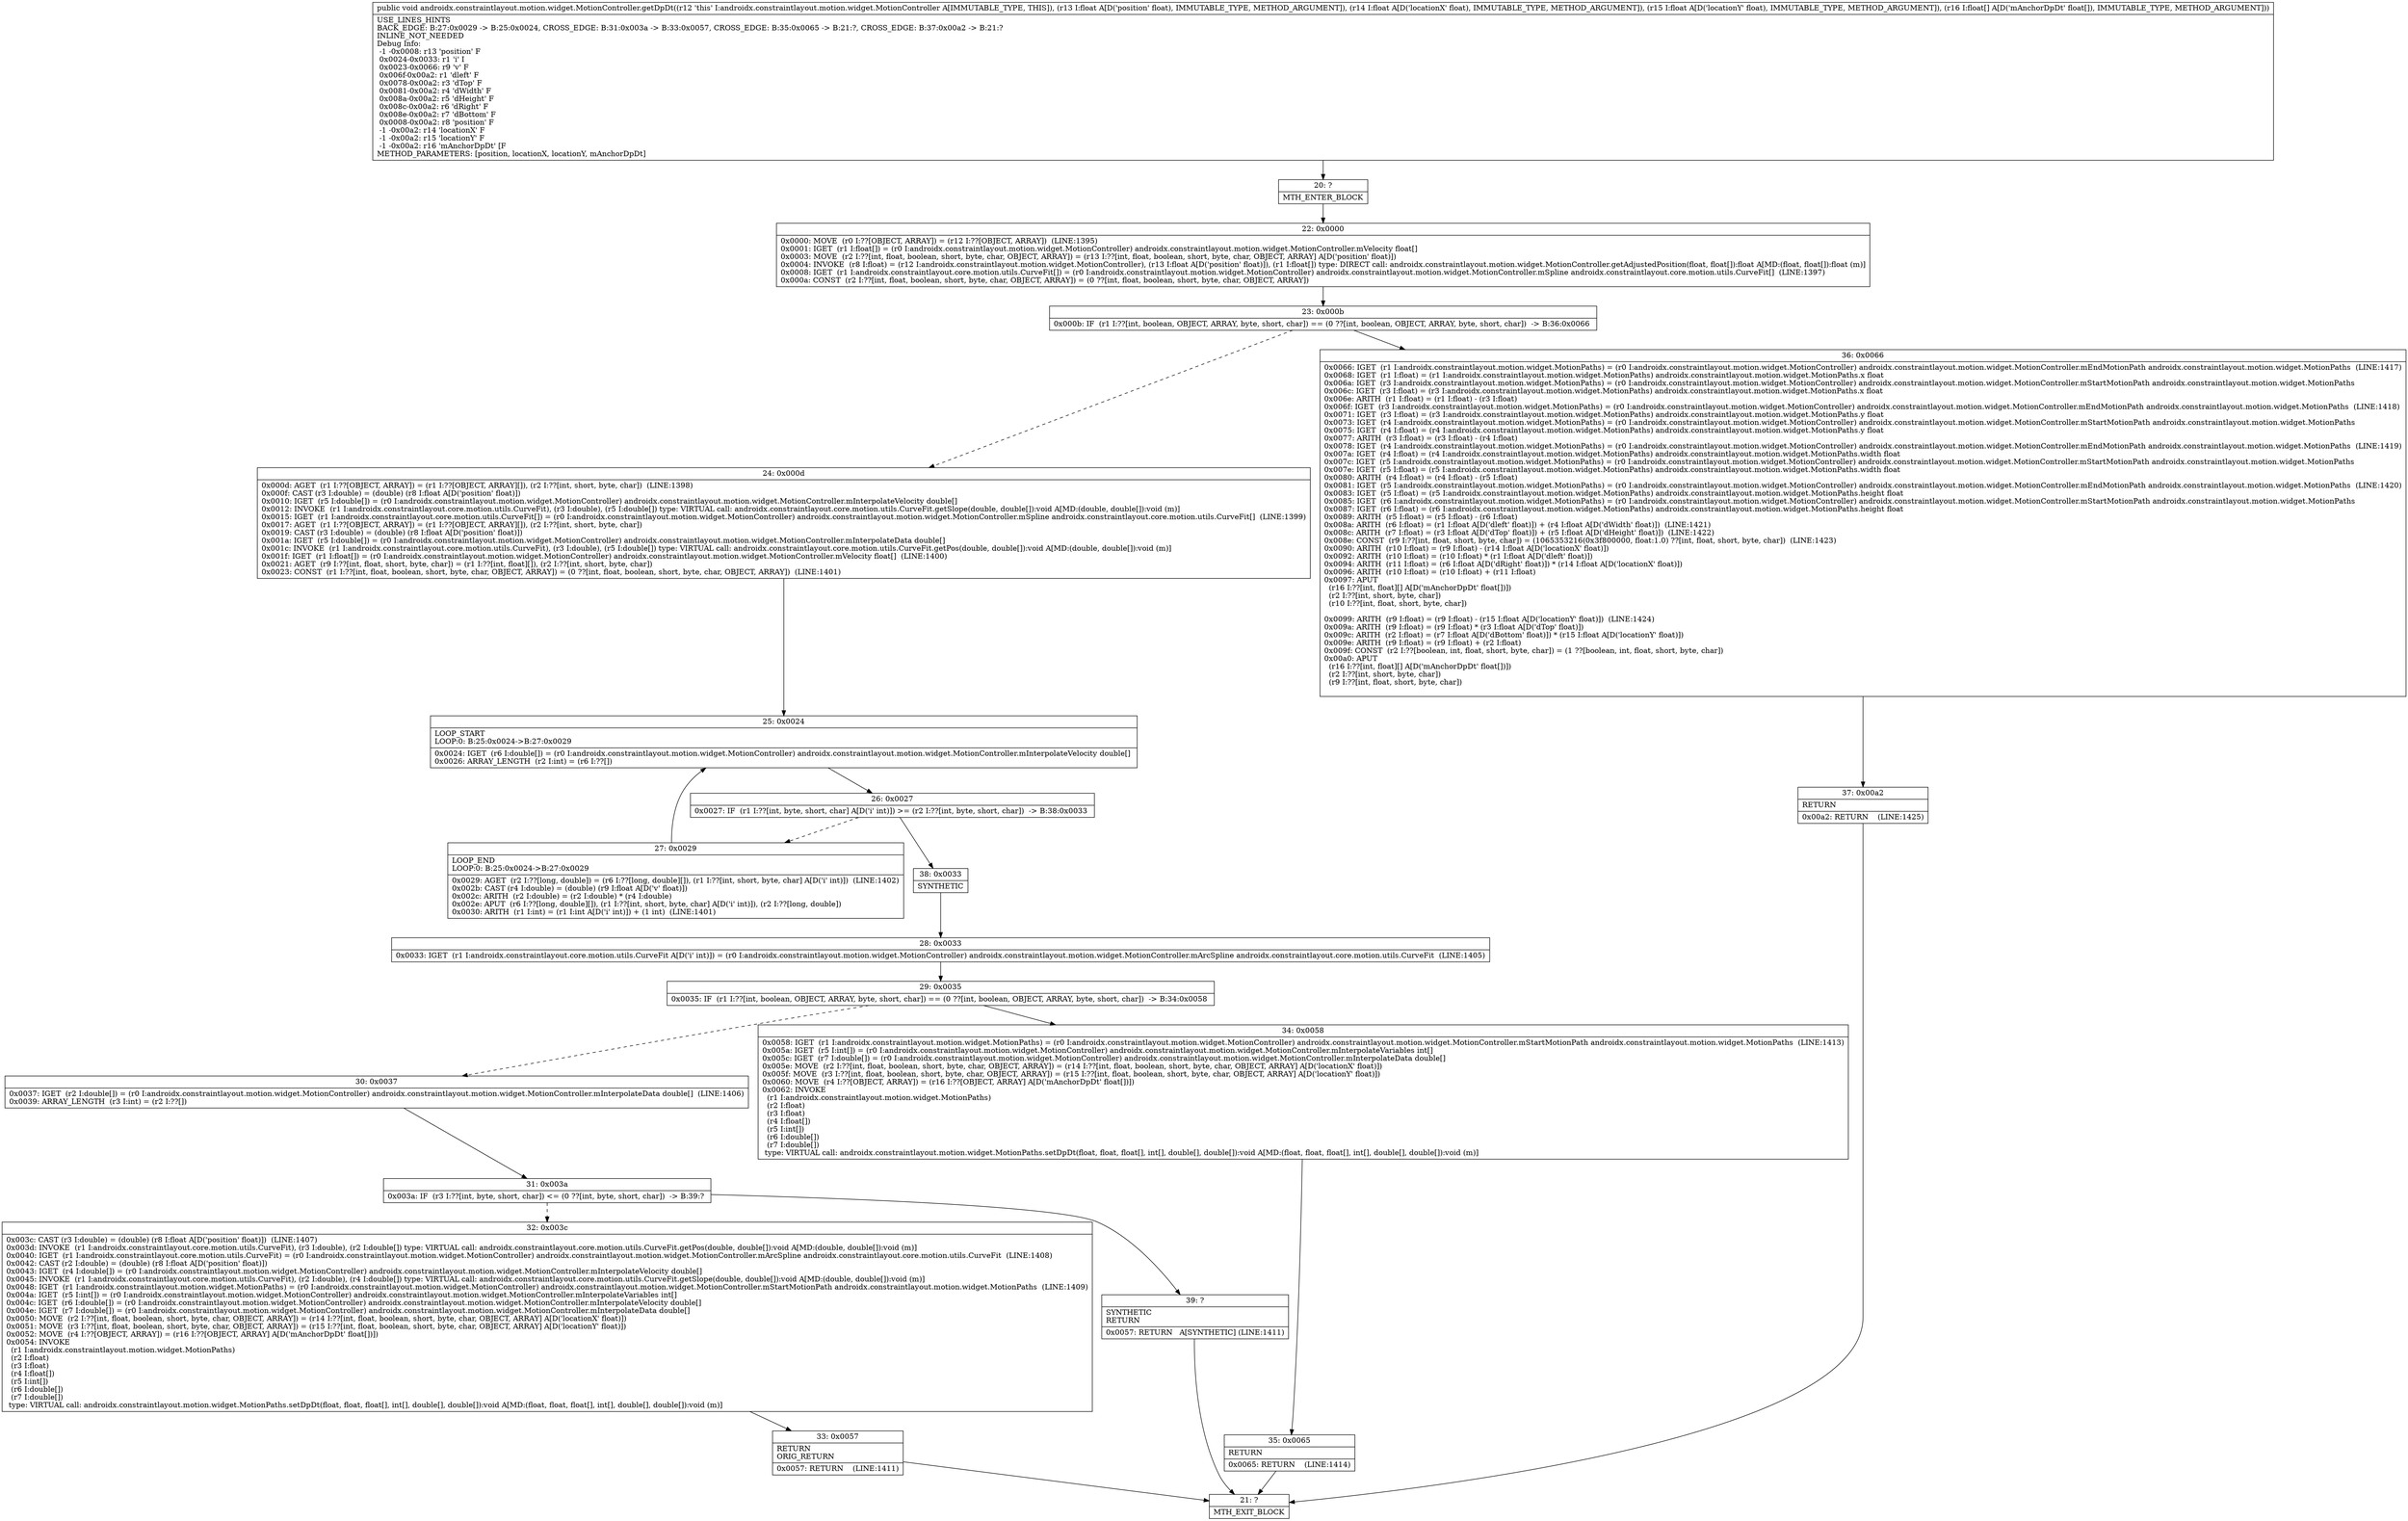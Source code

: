 digraph "CFG forandroidx.constraintlayout.motion.widget.MotionController.getDpDt(FFF[F)V" {
Node_20 [shape=record,label="{20\:\ ?|MTH_ENTER_BLOCK\l}"];
Node_22 [shape=record,label="{22\:\ 0x0000|0x0000: MOVE  (r0 I:??[OBJECT, ARRAY]) = (r12 I:??[OBJECT, ARRAY])  (LINE:1395)\l0x0001: IGET  (r1 I:float[]) = (r0 I:androidx.constraintlayout.motion.widget.MotionController) androidx.constraintlayout.motion.widget.MotionController.mVelocity float[] \l0x0003: MOVE  (r2 I:??[int, float, boolean, short, byte, char, OBJECT, ARRAY]) = (r13 I:??[int, float, boolean, short, byte, char, OBJECT, ARRAY] A[D('position' float)]) \l0x0004: INVOKE  (r8 I:float) = (r12 I:androidx.constraintlayout.motion.widget.MotionController), (r13 I:float A[D('position' float)]), (r1 I:float[]) type: DIRECT call: androidx.constraintlayout.motion.widget.MotionController.getAdjustedPosition(float, float[]):float A[MD:(float, float[]):float (m)]\l0x0008: IGET  (r1 I:androidx.constraintlayout.core.motion.utils.CurveFit[]) = (r0 I:androidx.constraintlayout.motion.widget.MotionController) androidx.constraintlayout.motion.widget.MotionController.mSpline androidx.constraintlayout.core.motion.utils.CurveFit[]  (LINE:1397)\l0x000a: CONST  (r2 I:??[int, float, boolean, short, byte, char, OBJECT, ARRAY]) = (0 ??[int, float, boolean, short, byte, char, OBJECT, ARRAY]) \l}"];
Node_23 [shape=record,label="{23\:\ 0x000b|0x000b: IF  (r1 I:??[int, boolean, OBJECT, ARRAY, byte, short, char]) == (0 ??[int, boolean, OBJECT, ARRAY, byte, short, char])  \-\> B:36:0x0066 \l}"];
Node_24 [shape=record,label="{24\:\ 0x000d|0x000d: AGET  (r1 I:??[OBJECT, ARRAY]) = (r1 I:??[OBJECT, ARRAY][]), (r2 I:??[int, short, byte, char])  (LINE:1398)\l0x000f: CAST (r3 I:double) = (double) (r8 I:float A[D('position' float)]) \l0x0010: IGET  (r5 I:double[]) = (r0 I:androidx.constraintlayout.motion.widget.MotionController) androidx.constraintlayout.motion.widget.MotionController.mInterpolateVelocity double[] \l0x0012: INVOKE  (r1 I:androidx.constraintlayout.core.motion.utils.CurveFit), (r3 I:double), (r5 I:double[]) type: VIRTUAL call: androidx.constraintlayout.core.motion.utils.CurveFit.getSlope(double, double[]):void A[MD:(double, double[]):void (m)]\l0x0015: IGET  (r1 I:androidx.constraintlayout.core.motion.utils.CurveFit[]) = (r0 I:androidx.constraintlayout.motion.widget.MotionController) androidx.constraintlayout.motion.widget.MotionController.mSpline androidx.constraintlayout.core.motion.utils.CurveFit[]  (LINE:1399)\l0x0017: AGET  (r1 I:??[OBJECT, ARRAY]) = (r1 I:??[OBJECT, ARRAY][]), (r2 I:??[int, short, byte, char]) \l0x0019: CAST (r3 I:double) = (double) (r8 I:float A[D('position' float)]) \l0x001a: IGET  (r5 I:double[]) = (r0 I:androidx.constraintlayout.motion.widget.MotionController) androidx.constraintlayout.motion.widget.MotionController.mInterpolateData double[] \l0x001c: INVOKE  (r1 I:androidx.constraintlayout.core.motion.utils.CurveFit), (r3 I:double), (r5 I:double[]) type: VIRTUAL call: androidx.constraintlayout.core.motion.utils.CurveFit.getPos(double, double[]):void A[MD:(double, double[]):void (m)]\l0x001f: IGET  (r1 I:float[]) = (r0 I:androidx.constraintlayout.motion.widget.MotionController) androidx.constraintlayout.motion.widget.MotionController.mVelocity float[]  (LINE:1400)\l0x0021: AGET  (r9 I:??[int, float, short, byte, char]) = (r1 I:??[int, float][]), (r2 I:??[int, short, byte, char]) \l0x0023: CONST  (r1 I:??[int, float, boolean, short, byte, char, OBJECT, ARRAY]) = (0 ??[int, float, boolean, short, byte, char, OBJECT, ARRAY])  (LINE:1401)\l}"];
Node_25 [shape=record,label="{25\:\ 0x0024|LOOP_START\lLOOP:0: B:25:0x0024\-\>B:27:0x0029\l|0x0024: IGET  (r6 I:double[]) = (r0 I:androidx.constraintlayout.motion.widget.MotionController) androidx.constraintlayout.motion.widget.MotionController.mInterpolateVelocity double[] \l0x0026: ARRAY_LENGTH  (r2 I:int) = (r6 I:??[]) \l}"];
Node_26 [shape=record,label="{26\:\ 0x0027|0x0027: IF  (r1 I:??[int, byte, short, char] A[D('i' int)]) \>= (r2 I:??[int, byte, short, char])  \-\> B:38:0x0033 \l}"];
Node_27 [shape=record,label="{27\:\ 0x0029|LOOP_END\lLOOP:0: B:25:0x0024\-\>B:27:0x0029\l|0x0029: AGET  (r2 I:??[long, double]) = (r6 I:??[long, double][]), (r1 I:??[int, short, byte, char] A[D('i' int)])  (LINE:1402)\l0x002b: CAST (r4 I:double) = (double) (r9 I:float A[D('v' float)]) \l0x002c: ARITH  (r2 I:double) = (r2 I:double) * (r4 I:double) \l0x002e: APUT  (r6 I:??[long, double][]), (r1 I:??[int, short, byte, char] A[D('i' int)]), (r2 I:??[long, double]) \l0x0030: ARITH  (r1 I:int) = (r1 I:int A[D('i' int)]) + (1 int)  (LINE:1401)\l}"];
Node_38 [shape=record,label="{38\:\ 0x0033|SYNTHETIC\l}"];
Node_28 [shape=record,label="{28\:\ 0x0033|0x0033: IGET  (r1 I:androidx.constraintlayout.core.motion.utils.CurveFit A[D('i' int)]) = (r0 I:androidx.constraintlayout.motion.widget.MotionController) androidx.constraintlayout.motion.widget.MotionController.mArcSpline androidx.constraintlayout.core.motion.utils.CurveFit  (LINE:1405)\l}"];
Node_29 [shape=record,label="{29\:\ 0x0035|0x0035: IF  (r1 I:??[int, boolean, OBJECT, ARRAY, byte, short, char]) == (0 ??[int, boolean, OBJECT, ARRAY, byte, short, char])  \-\> B:34:0x0058 \l}"];
Node_30 [shape=record,label="{30\:\ 0x0037|0x0037: IGET  (r2 I:double[]) = (r0 I:androidx.constraintlayout.motion.widget.MotionController) androidx.constraintlayout.motion.widget.MotionController.mInterpolateData double[]  (LINE:1406)\l0x0039: ARRAY_LENGTH  (r3 I:int) = (r2 I:??[]) \l}"];
Node_31 [shape=record,label="{31\:\ 0x003a|0x003a: IF  (r3 I:??[int, byte, short, char]) \<= (0 ??[int, byte, short, char])  \-\> B:39:? \l}"];
Node_32 [shape=record,label="{32\:\ 0x003c|0x003c: CAST (r3 I:double) = (double) (r8 I:float A[D('position' float)])  (LINE:1407)\l0x003d: INVOKE  (r1 I:androidx.constraintlayout.core.motion.utils.CurveFit), (r3 I:double), (r2 I:double[]) type: VIRTUAL call: androidx.constraintlayout.core.motion.utils.CurveFit.getPos(double, double[]):void A[MD:(double, double[]):void (m)]\l0x0040: IGET  (r1 I:androidx.constraintlayout.core.motion.utils.CurveFit) = (r0 I:androidx.constraintlayout.motion.widget.MotionController) androidx.constraintlayout.motion.widget.MotionController.mArcSpline androidx.constraintlayout.core.motion.utils.CurveFit  (LINE:1408)\l0x0042: CAST (r2 I:double) = (double) (r8 I:float A[D('position' float)]) \l0x0043: IGET  (r4 I:double[]) = (r0 I:androidx.constraintlayout.motion.widget.MotionController) androidx.constraintlayout.motion.widget.MotionController.mInterpolateVelocity double[] \l0x0045: INVOKE  (r1 I:androidx.constraintlayout.core.motion.utils.CurveFit), (r2 I:double), (r4 I:double[]) type: VIRTUAL call: androidx.constraintlayout.core.motion.utils.CurveFit.getSlope(double, double[]):void A[MD:(double, double[]):void (m)]\l0x0048: IGET  (r1 I:androidx.constraintlayout.motion.widget.MotionPaths) = (r0 I:androidx.constraintlayout.motion.widget.MotionController) androidx.constraintlayout.motion.widget.MotionController.mStartMotionPath androidx.constraintlayout.motion.widget.MotionPaths  (LINE:1409)\l0x004a: IGET  (r5 I:int[]) = (r0 I:androidx.constraintlayout.motion.widget.MotionController) androidx.constraintlayout.motion.widget.MotionController.mInterpolateVariables int[] \l0x004c: IGET  (r6 I:double[]) = (r0 I:androidx.constraintlayout.motion.widget.MotionController) androidx.constraintlayout.motion.widget.MotionController.mInterpolateVelocity double[] \l0x004e: IGET  (r7 I:double[]) = (r0 I:androidx.constraintlayout.motion.widget.MotionController) androidx.constraintlayout.motion.widget.MotionController.mInterpolateData double[] \l0x0050: MOVE  (r2 I:??[int, float, boolean, short, byte, char, OBJECT, ARRAY]) = (r14 I:??[int, float, boolean, short, byte, char, OBJECT, ARRAY] A[D('locationX' float)]) \l0x0051: MOVE  (r3 I:??[int, float, boolean, short, byte, char, OBJECT, ARRAY]) = (r15 I:??[int, float, boolean, short, byte, char, OBJECT, ARRAY] A[D('locationY' float)]) \l0x0052: MOVE  (r4 I:??[OBJECT, ARRAY]) = (r16 I:??[OBJECT, ARRAY] A[D('mAnchorDpDt' float[])]) \l0x0054: INVOKE  \l  (r1 I:androidx.constraintlayout.motion.widget.MotionPaths)\l  (r2 I:float)\l  (r3 I:float)\l  (r4 I:float[])\l  (r5 I:int[])\l  (r6 I:double[])\l  (r7 I:double[])\l type: VIRTUAL call: androidx.constraintlayout.motion.widget.MotionPaths.setDpDt(float, float, float[], int[], double[], double[]):void A[MD:(float, float, float[], int[], double[], double[]):void (m)]\l}"];
Node_33 [shape=record,label="{33\:\ 0x0057|RETURN\lORIG_RETURN\l|0x0057: RETURN    (LINE:1411)\l}"];
Node_21 [shape=record,label="{21\:\ ?|MTH_EXIT_BLOCK\l}"];
Node_39 [shape=record,label="{39\:\ ?|SYNTHETIC\lRETURN\l|0x0057: RETURN   A[SYNTHETIC] (LINE:1411)\l}"];
Node_34 [shape=record,label="{34\:\ 0x0058|0x0058: IGET  (r1 I:androidx.constraintlayout.motion.widget.MotionPaths) = (r0 I:androidx.constraintlayout.motion.widget.MotionController) androidx.constraintlayout.motion.widget.MotionController.mStartMotionPath androidx.constraintlayout.motion.widget.MotionPaths  (LINE:1413)\l0x005a: IGET  (r5 I:int[]) = (r0 I:androidx.constraintlayout.motion.widget.MotionController) androidx.constraintlayout.motion.widget.MotionController.mInterpolateVariables int[] \l0x005c: IGET  (r7 I:double[]) = (r0 I:androidx.constraintlayout.motion.widget.MotionController) androidx.constraintlayout.motion.widget.MotionController.mInterpolateData double[] \l0x005e: MOVE  (r2 I:??[int, float, boolean, short, byte, char, OBJECT, ARRAY]) = (r14 I:??[int, float, boolean, short, byte, char, OBJECT, ARRAY] A[D('locationX' float)]) \l0x005f: MOVE  (r3 I:??[int, float, boolean, short, byte, char, OBJECT, ARRAY]) = (r15 I:??[int, float, boolean, short, byte, char, OBJECT, ARRAY] A[D('locationY' float)]) \l0x0060: MOVE  (r4 I:??[OBJECT, ARRAY]) = (r16 I:??[OBJECT, ARRAY] A[D('mAnchorDpDt' float[])]) \l0x0062: INVOKE  \l  (r1 I:androidx.constraintlayout.motion.widget.MotionPaths)\l  (r2 I:float)\l  (r3 I:float)\l  (r4 I:float[])\l  (r5 I:int[])\l  (r6 I:double[])\l  (r7 I:double[])\l type: VIRTUAL call: androidx.constraintlayout.motion.widget.MotionPaths.setDpDt(float, float, float[], int[], double[], double[]):void A[MD:(float, float, float[], int[], double[], double[]):void (m)]\l}"];
Node_35 [shape=record,label="{35\:\ 0x0065|RETURN\l|0x0065: RETURN    (LINE:1414)\l}"];
Node_36 [shape=record,label="{36\:\ 0x0066|0x0066: IGET  (r1 I:androidx.constraintlayout.motion.widget.MotionPaths) = (r0 I:androidx.constraintlayout.motion.widget.MotionController) androidx.constraintlayout.motion.widget.MotionController.mEndMotionPath androidx.constraintlayout.motion.widget.MotionPaths  (LINE:1417)\l0x0068: IGET  (r1 I:float) = (r1 I:androidx.constraintlayout.motion.widget.MotionPaths) androidx.constraintlayout.motion.widget.MotionPaths.x float \l0x006a: IGET  (r3 I:androidx.constraintlayout.motion.widget.MotionPaths) = (r0 I:androidx.constraintlayout.motion.widget.MotionController) androidx.constraintlayout.motion.widget.MotionController.mStartMotionPath androidx.constraintlayout.motion.widget.MotionPaths \l0x006c: IGET  (r3 I:float) = (r3 I:androidx.constraintlayout.motion.widget.MotionPaths) androidx.constraintlayout.motion.widget.MotionPaths.x float \l0x006e: ARITH  (r1 I:float) = (r1 I:float) \- (r3 I:float) \l0x006f: IGET  (r3 I:androidx.constraintlayout.motion.widget.MotionPaths) = (r0 I:androidx.constraintlayout.motion.widget.MotionController) androidx.constraintlayout.motion.widget.MotionController.mEndMotionPath androidx.constraintlayout.motion.widget.MotionPaths  (LINE:1418)\l0x0071: IGET  (r3 I:float) = (r3 I:androidx.constraintlayout.motion.widget.MotionPaths) androidx.constraintlayout.motion.widget.MotionPaths.y float \l0x0073: IGET  (r4 I:androidx.constraintlayout.motion.widget.MotionPaths) = (r0 I:androidx.constraintlayout.motion.widget.MotionController) androidx.constraintlayout.motion.widget.MotionController.mStartMotionPath androidx.constraintlayout.motion.widget.MotionPaths \l0x0075: IGET  (r4 I:float) = (r4 I:androidx.constraintlayout.motion.widget.MotionPaths) androidx.constraintlayout.motion.widget.MotionPaths.y float \l0x0077: ARITH  (r3 I:float) = (r3 I:float) \- (r4 I:float) \l0x0078: IGET  (r4 I:androidx.constraintlayout.motion.widget.MotionPaths) = (r0 I:androidx.constraintlayout.motion.widget.MotionController) androidx.constraintlayout.motion.widget.MotionController.mEndMotionPath androidx.constraintlayout.motion.widget.MotionPaths  (LINE:1419)\l0x007a: IGET  (r4 I:float) = (r4 I:androidx.constraintlayout.motion.widget.MotionPaths) androidx.constraintlayout.motion.widget.MotionPaths.width float \l0x007c: IGET  (r5 I:androidx.constraintlayout.motion.widget.MotionPaths) = (r0 I:androidx.constraintlayout.motion.widget.MotionController) androidx.constraintlayout.motion.widget.MotionController.mStartMotionPath androidx.constraintlayout.motion.widget.MotionPaths \l0x007e: IGET  (r5 I:float) = (r5 I:androidx.constraintlayout.motion.widget.MotionPaths) androidx.constraintlayout.motion.widget.MotionPaths.width float \l0x0080: ARITH  (r4 I:float) = (r4 I:float) \- (r5 I:float) \l0x0081: IGET  (r5 I:androidx.constraintlayout.motion.widget.MotionPaths) = (r0 I:androidx.constraintlayout.motion.widget.MotionController) androidx.constraintlayout.motion.widget.MotionController.mEndMotionPath androidx.constraintlayout.motion.widget.MotionPaths  (LINE:1420)\l0x0083: IGET  (r5 I:float) = (r5 I:androidx.constraintlayout.motion.widget.MotionPaths) androidx.constraintlayout.motion.widget.MotionPaths.height float \l0x0085: IGET  (r6 I:androidx.constraintlayout.motion.widget.MotionPaths) = (r0 I:androidx.constraintlayout.motion.widget.MotionController) androidx.constraintlayout.motion.widget.MotionController.mStartMotionPath androidx.constraintlayout.motion.widget.MotionPaths \l0x0087: IGET  (r6 I:float) = (r6 I:androidx.constraintlayout.motion.widget.MotionPaths) androidx.constraintlayout.motion.widget.MotionPaths.height float \l0x0089: ARITH  (r5 I:float) = (r5 I:float) \- (r6 I:float) \l0x008a: ARITH  (r6 I:float) = (r1 I:float A[D('dleft' float)]) + (r4 I:float A[D('dWidth' float)])  (LINE:1421)\l0x008c: ARITH  (r7 I:float) = (r3 I:float A[D('dTop' float)]) + (r5 I:float A[D('dHeight' float)])  (LINE:1422)\l0x008e: CONST  (r9 I:??[int, float, short, byte, char]) = (1065353216(0x3f800000, float:1.0) ??[int, float, short, byte, char])  (LINE:1423)\l0x0090: ARITH  (r10 I:float) = (r9 I:float) \- (r14 I:float A[D('locationX' float)]) \l0x0092: ARITH  (r10 I:float) = (r10 I:float) * (r1 I:float A[D('dleft' float)]) \l0x0094: ARITH  (r11 I:float) = (r6 I:float A[D('dRight' float)]) * (r14 I:float A[D('locationX' float)]) \l0x0096: ARITH  (r10 I:float) = (r10 I:float) + (r11 I:float) \l0x0097: APUT  \l  (r16 I:??[int, float][] A[D('mAnchorDpDt' float[])])\l  (r2 I:??[int, short, byte, char])\l  (r10 I:??[int, float, short, byte, char])\l \l0x0099: ARITH  (r9 I:float) = (r9 I:float) \- (r15 I:float A[D('locationY' float)])  (LINE:1424)\l0x009a: ARITH  (r9 I:float) = (r9 I:float) * (r3 I:float A[D('dTop' float)]) \l0x009c: ARITH  (r2 I:float) = (r7 I:float A[D('dBottom' float)]) * (r15 I:float A[D('locationY' float)]) \l0x009e: ARITH  (r9 I:float) = (r9 I:float) + (r2 I:float) \l0x009f: CONST  (r2 I:??[boolean, int, float, short, byte, char]) = (1 ??[boolean, int, float, short, byte, char]) \l0x00a0: APUT  \l  (r16 I:??[int, float][] A[D('mAnchorDpDt' float[])])\l  (r2 I:??[int, short, byte, char])\l  (r9 I:??[int, float, short, byte, char])\l \l}"];
Node_37 [shape=record,label="{37\:\ 0x00a2|RETURN\l|0x00a2: RETURN    (LINE:1425)\l}"];
MethodNode[shape=record,label="{public void androidx.constraintlayout.motion.widget.MotionController.getDpDt((r12 'this' I:androidx.constraintlayout.motion.widget.MotionController A[IMMUTABLE_TYPE, THIS]), (r13 I:float A[D('position' float), IMMUTABLE_TYPE, METHOD_ARGUMENT]), (r14 I:float A[D('locationX' float), IMMUTABLE_TYPE, METHOD_ARGUMENT]), (r15 I:float A[D('locationY' float), IMMUTABLE_TYPE, METHOD_ARGUMENT]), (r16 I:float[] A[D('mAnchorDpDt' float[]), IMMUTABLE_TYPE, METHOD_ARGUMENT]))  | USE_LINES_HINTS\lBACK_EDGE: B:27:0x0029 \-\> B:25:0x0024, CROSS_EDGE: B:31:0x003a \-\> B:33:0x0057, CROSS_EDGE: B:35:0x0065 \-\> B:21:?, CROSS_EDGE: B:37:0x00a2 \-\> B:21:?\lINLINE_NOT_NEEDED\lDebug Info:\l  \-1 \-0x0008: r13 'position' F\l  0x0024\-0x0033: r1 'i' I\l  0x0023\-0x0066: r9 'v' F\l  0x006f\-0x00a2: r1 'dleft' F\l  0x0078\-0x00a2: r3 'dTop' F\l  0x0081\-0x00a2: r4 'dWidth' F\l  0x008a\-0x00a2: r5 'dHeight' F\l  0x008c\-0x00a2: r6 'dRight' F\l  0x008e\-0x00a2: r7 'dBottom' F\l  0x0008\-0x00a2: r8 'position' F\l  \-1 \-0x00a2: r14 'locationX' F\l  \-1 \-0x00a2: r15 'locationY' F\l  \-1 \-0x00a2: r16 'mAnchorDpDt' [F\lMETHOD_PARAMETERS: [position, locationX, locationY, mAnchorDpDt]\l}"];
MethodNode -> Node_20;Node_20 -> Node_22;
Node_22 -> Node_23;
Node_23 -> Node_24[style=dashed];
Node_23 -> Node_36;
Node_24 -> Node_25;
Node_25 -> Node_26;
Node_26 -> Node_27[style=dashed];
Node_26 -> Node_38;
Node_27 -> Node_25;
Node_38 -> Node_28;
Node_28 -> Node_29;
Node_29 -> Node_30[style=dashed];
Node_29 -> Node_34;
Node_30 -> Node_31;
Node_31 -> Node_32[style=dashed];
Node_31 -> Node_39;
Node_32 -> Node_33;
Node_33 -> Node_21;
Node_39 -> Node_21;
Node_34 -> Node_35;
Node_35 -> Node_21;
Node_36 -> Node_37;
Node_37 -> Node_21;
}

